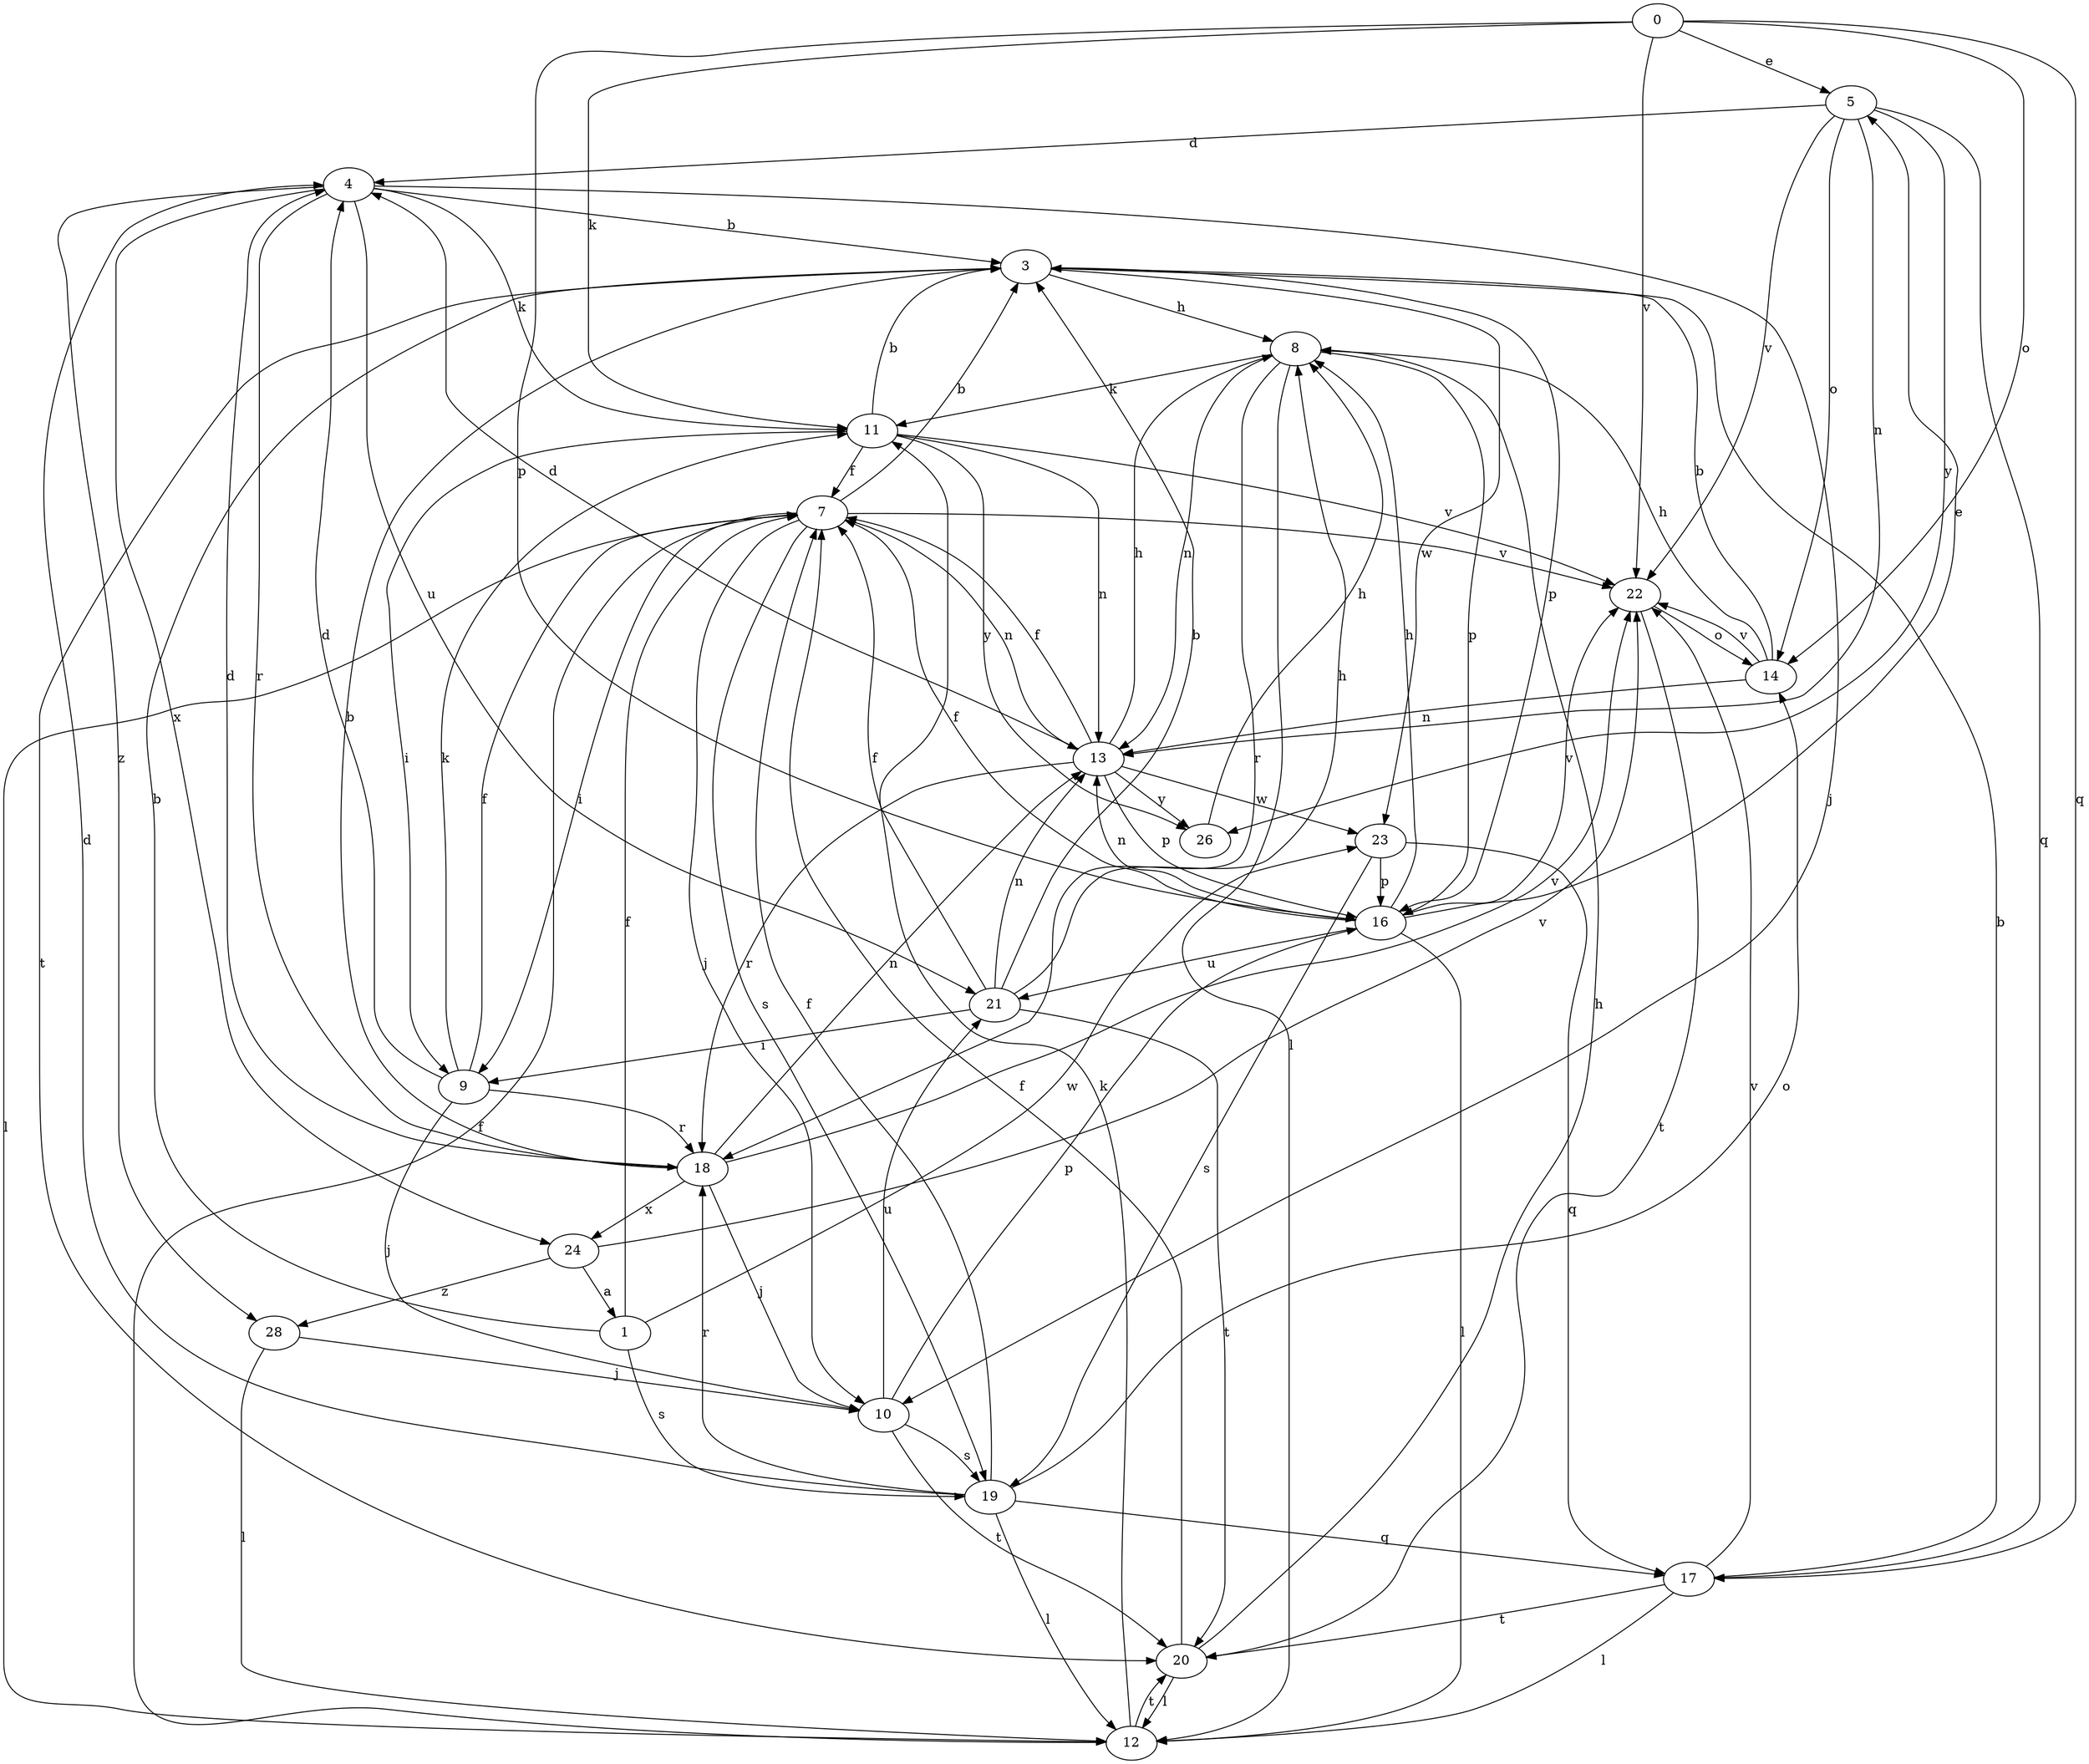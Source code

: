 strict digraph  {
0;
1;
3;
4;
5;
7;
8;
9;
10;
11;
12;
13;
14;
16;
17;
18;
19;
20;
21;
22;
23;
24;
26;
28;
0 -> 5  [label=e];
0 -> 11  [label=k];
0 -> 14  [label=o];
0 -> 16  [label=p];
0 -> 17  [label=q];
0 -> 22  [label=v];
1 -> 3  [label=b];
1 -> 7  [label=f];
1 -> 19  [label=s];
1 -> 23  [label=w];
3 -> 8  [label=h];
3 -> 16  [label=p];
3 -> 20  [label=t];
3 -> 23  [label=w];
4 -> 3  [label=b];
4 -> 10  [label=j];
4 -> 11  [label=k];
4 -> 18  [label=r];
4 -> 21  [label=u];
4 -> 24  [label=x];
4 -> 28  [label=z];
5 -> 4  [label=d];
5 -> 13  [label=n];
5 -> 14  [label=o];
5 -> 17  [label=q];
5 -> 22  [label=v];
5 -> 26  [label=y];
7 -> 3  [label=b];
7 -> 9  [label=i];
7 -> 10  [label=j];
7 -> 12  [label=l];
7 -> 13  [label=n];
7 -> 19  [label=s];
7 -> 22  [label=v];
8 -> 11  [label=k];
8 -> 12  [label=l];
8 -> 13  [label=n];
8 -> 16  [label=p];
8 -> 18  [label=r];
9 -> 4  [label=d];
9 -> 7  [label=f];
9 -> 10  [label=j];
9 -> 11  [label=k];
9 -> 18  [label=r];
10 -> 16  [label=p];
10 -> 19  [label=s];
10 -> 20  [label=t];
10 -> 21  [label=u];
11 -> 3  [label=b];
11 -> 7  [label=f];
11 -> 9  [label=i];
11 -> 13  [label=n];
11 -> 22  [label=v];
11 -> 26  [label=y];
12 -> 7  [label=f];
12 -> 11  [label=k];
12 -> 20  [label=t];
13 -> 4  [label=d];
13 -> 7  [label=f];
13 -> 8  [label=h];
13 -> 16  [label=p];
13 -> 18  [label=r];
13 -> 23  [label=w];
13 -> 26  [label=y];
14 -> 3  [label=b];
14 -> 8  [label=h];
14 -> 13  [label=n];
14 -> 22  [label=v];
16 -> 5  [label=e];
16 -> 7  [label=f];
16 -> 8  [label=h];
16 -> 12  [label=l];
16 -> 13  [label=n];
16 -> 21  [label=u];
16 -> 22  [label=v];
17 -> 3  [label=b];
17 -> 12  [label=l];
17 -> 20  [label=t];
17 -> 22  [label=v];
18 -> 3  [label=b];
18 -> 4  [label=d];
18 -> 10  [label=j];
18 -> 13  [label=n];
18 -> 22  [label=v];
18 -> 24  [label=x];
19 -> 4  [label=d];
19 -> 7  [label=f];
19 -> 12  [label=l];
19 -> 14  [label=o];
19 -> 17  [label=q];
19 -> 18  [label=r];
20 -> 7  [label=f];
20 -> 8  [label=h];
20 -> 12  [label=l];
21 -> 3  [label=b];
21 -> 7  [label=f];
21 -> 8  [label=h];
21 -> 9  [label=i];
21 -> 13  [label=n];
21 -> 20  [label=t];
22 -> 14  [label=o];
22 -> 20  [label=t];
23 -> 16  [label=p];
23 -> 17  [label=q];
23 -> 19  [label=s];
24 -> 1  [label=a];
24 -> 22  [label=v];
24 -> 28  [label=z];
26 -> 8  [label=h];
28 -> 10  [label=j];
28 -> 12  [label=l];
}
